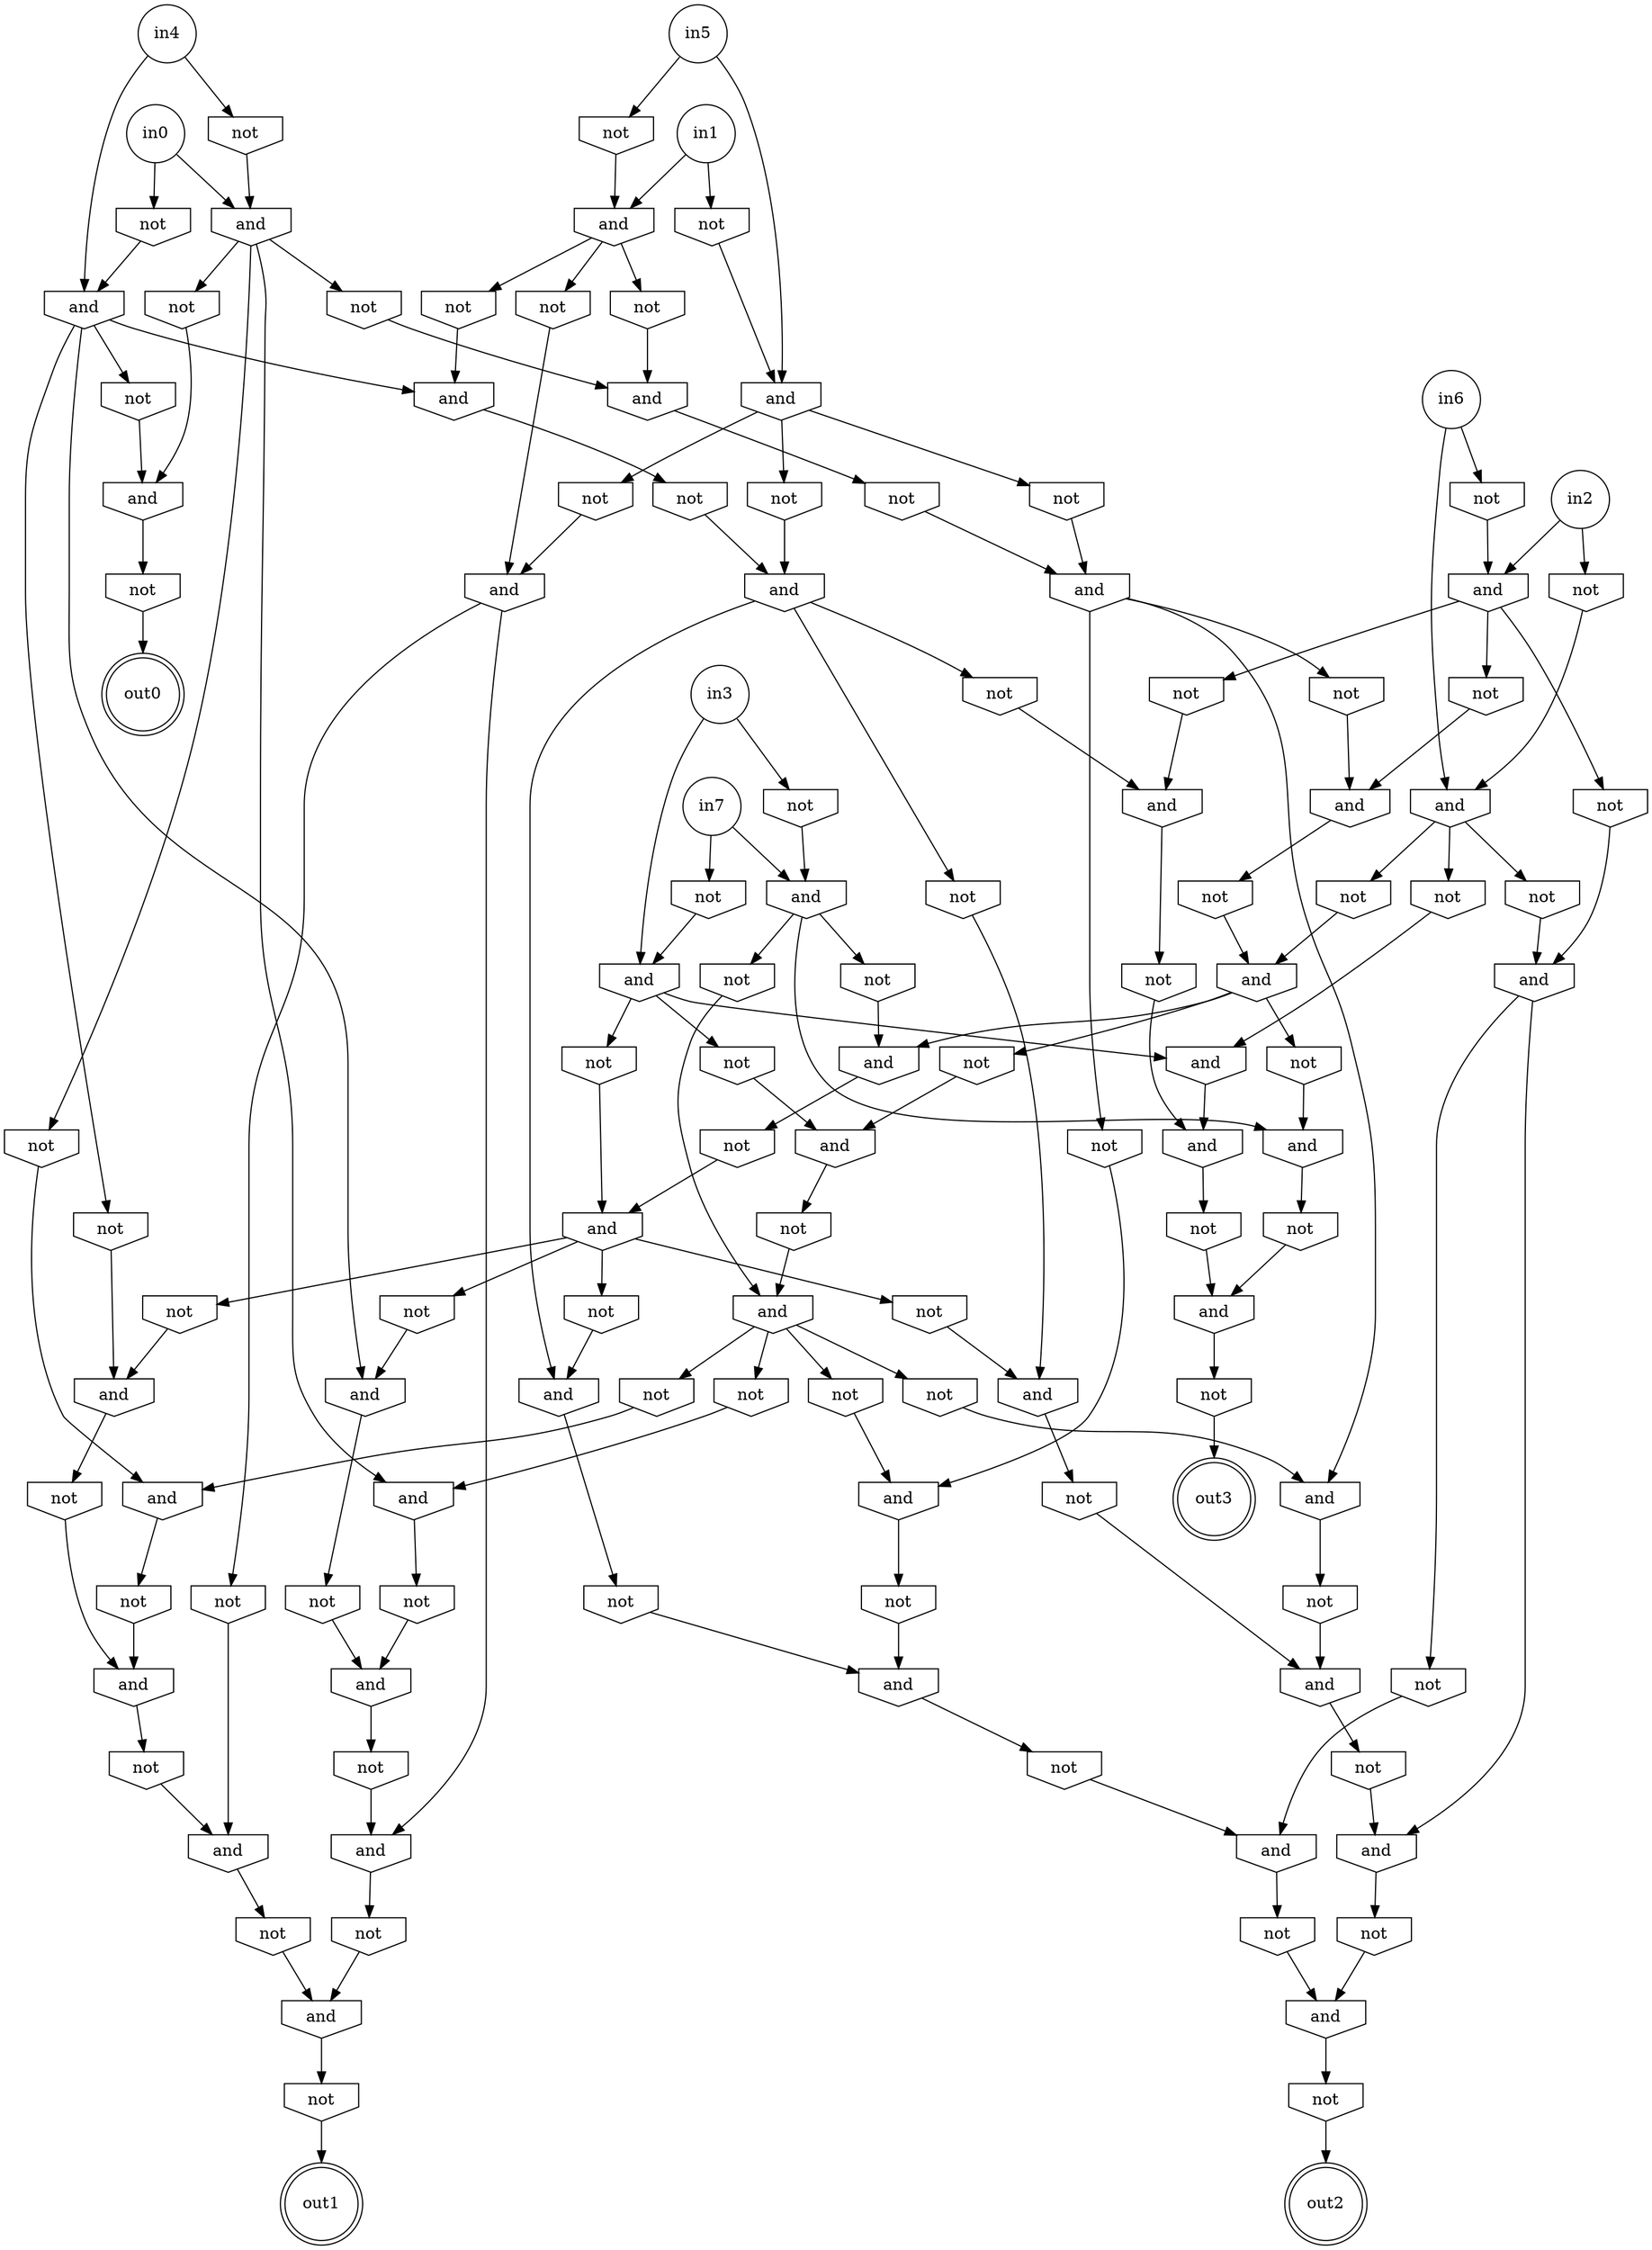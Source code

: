 strict digraph "" {
	node [label="\N"];
	in7	[label=in7,
		shape=circle];
	g0	[label=not,
		shape=invhouse];
	in7 -> g0;
	g12	[label=and,
		shape=invhouse];
	in7 -> g12;
	in6	[label=in6,
		shape=circle];
	g13	[label=and,
		shape=invhouse];
	in6 -> g13;
	g1	[label=not,
		shape=invhouse];
	in6 -> g1;
	in5	[label=in5,
		shape=circle];
	g2	[label=not,
		shape=invhouse];
	in5 -> g2;
	g14	[label=and,
		shape=invhouse];
	in5 -> g14;
	in4	[label=in4,
		shape=circle];
	g15	[label=and,
		shape=invhouse];
	in4 -> g15;
	g3	[label=not,
		shape=invhouse];
	in4 -> g3;
	in3	[label=in3,
		shape=circle];
	g4	[label=not,
		shape=invhouse];
	in3 -> g4;
	g8	[label=and,
		shape=invhouse];
	in3 -> g8;
	in2	[label=in2,
		shape=circle];
	g9	[label=and,
		shape=invhouse];
	in2 -> g9;
	g5	[label=not,
		shape=invhouse];
	in2 -> g5;
	in1	[label=in1,
		shape=circle];
	g6	[label=not,
		shape=invhouse];
	in1 -> g6;
	g10	[label=and,
		shape=invhouse];
	in1 -> g10;
	in0	[label=in0,
		shape=circle];
	g7	[label=not,
		shape=invhouse];
	in0 -> g7;
	g11	[label=and,
		shape=invhouse];
	in0 -> g11;
	g77	[label=not,
		shape=invhouse];
	g85	[label=and,
		shape=invhouse];
	g77 -> g85;
	g78	[label=not,
		shape=invhouse];
	g86	[label=and,
		shape=invhouse];
	g78 -> g86;
	g80	[label=not,
		shape=invhouse];
	g88	[label=and,
		shape=invhouse];
	g80 -> g88;
	g82	[label=and,
		shape=invhouse];
	g90	[label=not,
		shape=invhouse];
	g82 -> g90;
	g84	[label=and,
		shape=invhouse];
	g92	[label=not,
		shape=invhouse];
	g84 -> g92;
	g87	[label=and,
		shape=invhouse];
	g95	[label=not,
		shape=invhouse];
	g87 -> g95;
	g89	[label=not,
		shape=invhouse];
	g97	[label=and,
		shape=invhouse];
	g89 -> g97;
	g91	[label=not,
		shape=invhouse];
	g99	[label=and,
		shape=invhouse];
	g91 -> g99;
	g93	[label=not,
		shape=invhouse];
	g85 -> g93;
	g94	[label=not,
		shape=invhouse];
	g86 -> g94;
	g96	[label=not,
		shape=invhouse];
	g88 -> g96;
	g98	[label=and,
		shape=invhouse];
	g90 -> g98;
	g76	[label=not,
		shape=invhouse];
	out3	[label=out3,
		shape=doublecircle];
	g76 -> out3;
	g79	[label=not,
		shape=invhouse];
	g79 -> g87;
	g81	[label=and,
		shape=invhouse];
	g81 -> g89;
	g83	[label=and,
		shape=invhouse];
	g83 -> g91;
	g57	[label=not,
		shape=invhouse];
	g59	[label=and,
		shape=invhouse];
	g57 -> g59;
	g58	[label=and,
		shape=invhouse];
	g60	[label=not,
		shape=invhouse];
	g58 -> g60;
	g47	[label=not,
		shape=invhouse];
	out0	[label=out0,
		shape=doublecircle];
	g47 -> out0;
	g48	[label=and,
		shape=invhouse];
	g48 -> g81;
	g50	[label=not,
		shape=invhouse];
	g48 -> g50;
	g51	[label=not,
		shape=invhouse];
	g48 -> g51;
	g49	[label=and,
		shape=invhouse];
	g49 -> g86;
	g52	[label=not,
		shape=invhouse];
	g49 -> g52;
	g53	[label=not,
		shape=invhouse];
	g49 -> g53;
	g61	[label=not,
		shape=invhouse];
	g64	[label=and,
		shape=invhouse];
	g61 -> g64;
	g62	[label=not,
		shape=invhouse];
	g65	[label=and,
		shape=invhouse];
	g62 -> g65;
	g63	[label=and,
		shape=invhouse];
	g66	[label=not,
		shape=invhouse];
	g63 -> g66;
	g69	[label=and,
		shape=invhouse];
	g74	[label=not,
		shape=invhouse];
	g69 -> g74;
	g75	[label=not,
		shape=invhouse];
	g69 -> g75;
	g72	[label=not,
		shape=invhouse];
	g69 -> g72;
	g73	[label=not,
		shape=invhouse];
	g69 -> g73;
	g70	[label=and,
		shape=invhouse];
	g70 -> g76;
	g71	[label=and,
		shape=invhouse];
	g71 -> g77;
	g71 -> g78;
	g71 -> g80;
	g71 -> g79;
	g54	[label=and,
		shape=invhouse];
	g56	[label=not,
		shape=invhouse];
	g54 -> g56;
	g55	[label=and,
		shape=invhouse];
	g55 -> g57;
	g50 -> g54;
	g51 -> g82;
	g52 -> g85;
	g67	[label=not,
		shape=invhouse];
	g64 -> g67;
	g68	[label=not,
		shape=invhouse];
	g65 -> g68;
	g66 -> g69;
	g74 -> g83;
	g75 -> g84;
	g72 -> g81;
	g114	[label=and,
		shape=invhouse];
	g116	[label=not,
		shape=invhouse];
	g114 -> g116;
	g56 -> g58;
	g101	[label=not,
		shape=invhouse];
	g105	[label=and,
		shape=invhouse];
	g101 -> g105;
	g115	[label=not,
		shape=invhouse];
	out2	[label=out2,
		shape=doublecircle];
	g115 -> out2;
	out1	[label=out1,
		shape=doublecircle];
	g116 -> out1;
	g16	[label=not,
		shape=invhouse];
	g16 -> g65;
	g46	[label=not,
		shape=invhouse];
	g108	[label=and,
		shape=invhouse];
	g46 -> g108;
	g18	[label=not,
		shape=invhouse];
	g18 -> g54;
	g60 -> g70;
	g67 -> g70;
	g100	[label=and,
		shape=invhouse];
	g104	[label=not,
		shape=invhouse];
	g100 -> g104;
	g113	[label=and,
		shape=invhouse];
	g113 -> g115;
	g29	[label=not,
		shape=invhouse];
	g13 -> g29;
	g30	[label=not,
		shape=invhouse];
	g13 -> g30;
	g31	[label=not,
		shape=invhouse];
	g13 -> g31;
	g15 -> g83;
	g35	[label=not,
		shape=invhouse];
	g15 -> g35;
	g36	[label=not,
		shape=invhouse];
	g15 -> g36;
	g37	[label=and,
		shape=invhouse];
	g15 -> g37;
	g43	[label=not,
		shape=invhouse];
	g43 -> g48;
	g45	[label=not,
		shape=invhouse];
	g45 -> g105;
	g93 -> g97;
	g112	[label=not,
		shape=invhouse];
	g112 -> g114;
	g3 -> g11;
	g42	[label=and,
		shape=invhouse];
	g42 -> g47;
	g2 -> g10;
	g111	[label=not,
		shape=invhouse];
	g111 -> g114;
	g1 -> g9;
	g39	[label=and,
		shape=invhouse];
	g39 -> g58;
	g40	[label=and,
		shape=invhouse];
	g40 -> g45;
	g106	[label=and,
		shape=invhouse];
	g40 -> g106;
	g41	[label=and,
		shape=invhouse];
	g41 -> g46;
	g107	[label=and,
		shape=invhouse];
	g41 -> g107;
	g53 -> g55;
	g108 -> g112;
	g38	[label=and,
		shape=invhouse];
	g44	[label=not,
		shape=invhouse];
	g38 -> g44;
	g4 -> g12;
	g32	[label=not,
		shape=invhouse];
	g32 -> g48;
	g110	[label=not,
		shape=invhouse];
	g110 -> g113;
	g92 -> g100;
	g107 -> g111;
	g34	[label=not,
		shape=invhouse];
	g34 -> g41;
	g35 -> g84;
	g36 -> g42;
	g37 -> g43;
	g0 -> g8;
	g28	[label=not,
		shape=invhouse];
	g28 -> g63;
	g29 -> g39;
	g30 -> g40;
	g31 -> g59;
	g14 -> g32;
	g14 -> g34;
	g33	[label=not,
		shape=invhouse];
	g14 -> g33;
	g103	[label=not,
		shape=invhouse];
	g99 -> g103;
	g73 -> g82;
	g109	[label=not,
		shape=invhouse];
	g109 -> g113;
	g97 -> g101;
	g44 -> g49;
	g68 -> g71;
	g106 -> g110;
	g8 -> g16;
	g8 -> g39;
	g17	[label=not,
		shape=invhouse];
	g8 -> g17;
	g12 -> g64;
	g12 -> g28;
	g27	[label=not,
		shape=invhouse];
	g12 -> g27;
	g23	[label=not,
		shape=invhouse];
	g23 -> g41;
	g33 -> g49;
	g9 -> g18;
	g19	[label=not,
		shape=invhouse];
	g9 -> g19;
	g20	[label=not,
		shape=invhouse];
	g9 -> g20;
	g17 -> g69;
	g24	[label=not,
		shape=invhouse];
	g24 -> g88;
	g27 -> g71;
	g96 -> g100;
	g102	[label=not,
		shape=invhouse];
	g98 -> g102;
	g103 -> g107;
	g105 -> g109;
	g7 -> g15;
	g11 -> g87;
	g11 -> g24;
	g26	[label=not,
		shape=invhouse];
	g11 -> g26;
	g25	[label=not,
		shape=invhouse];
	g11 -> g25;
	g22	[label=not,
		shape=invhouse];
	g22 -> g38;
	g26 -> g42;
	g95 -> g99;
	g19 -> g40;
	g59 -> g61;
	g59 -> g62;
	g59 -> g63;
	g104 -> g108;
	g6 -> g14;
	g10 -> g23;
	g10 -> g22;
	g21	[label=not,
		shape=invhouse];
	g10 -> g21;
	g21 -> g37;
	g25 -> g38;
	g94 -> g98;
	g102 -> g106;
	g5 -> g13;
	g20 -> g55;
}
